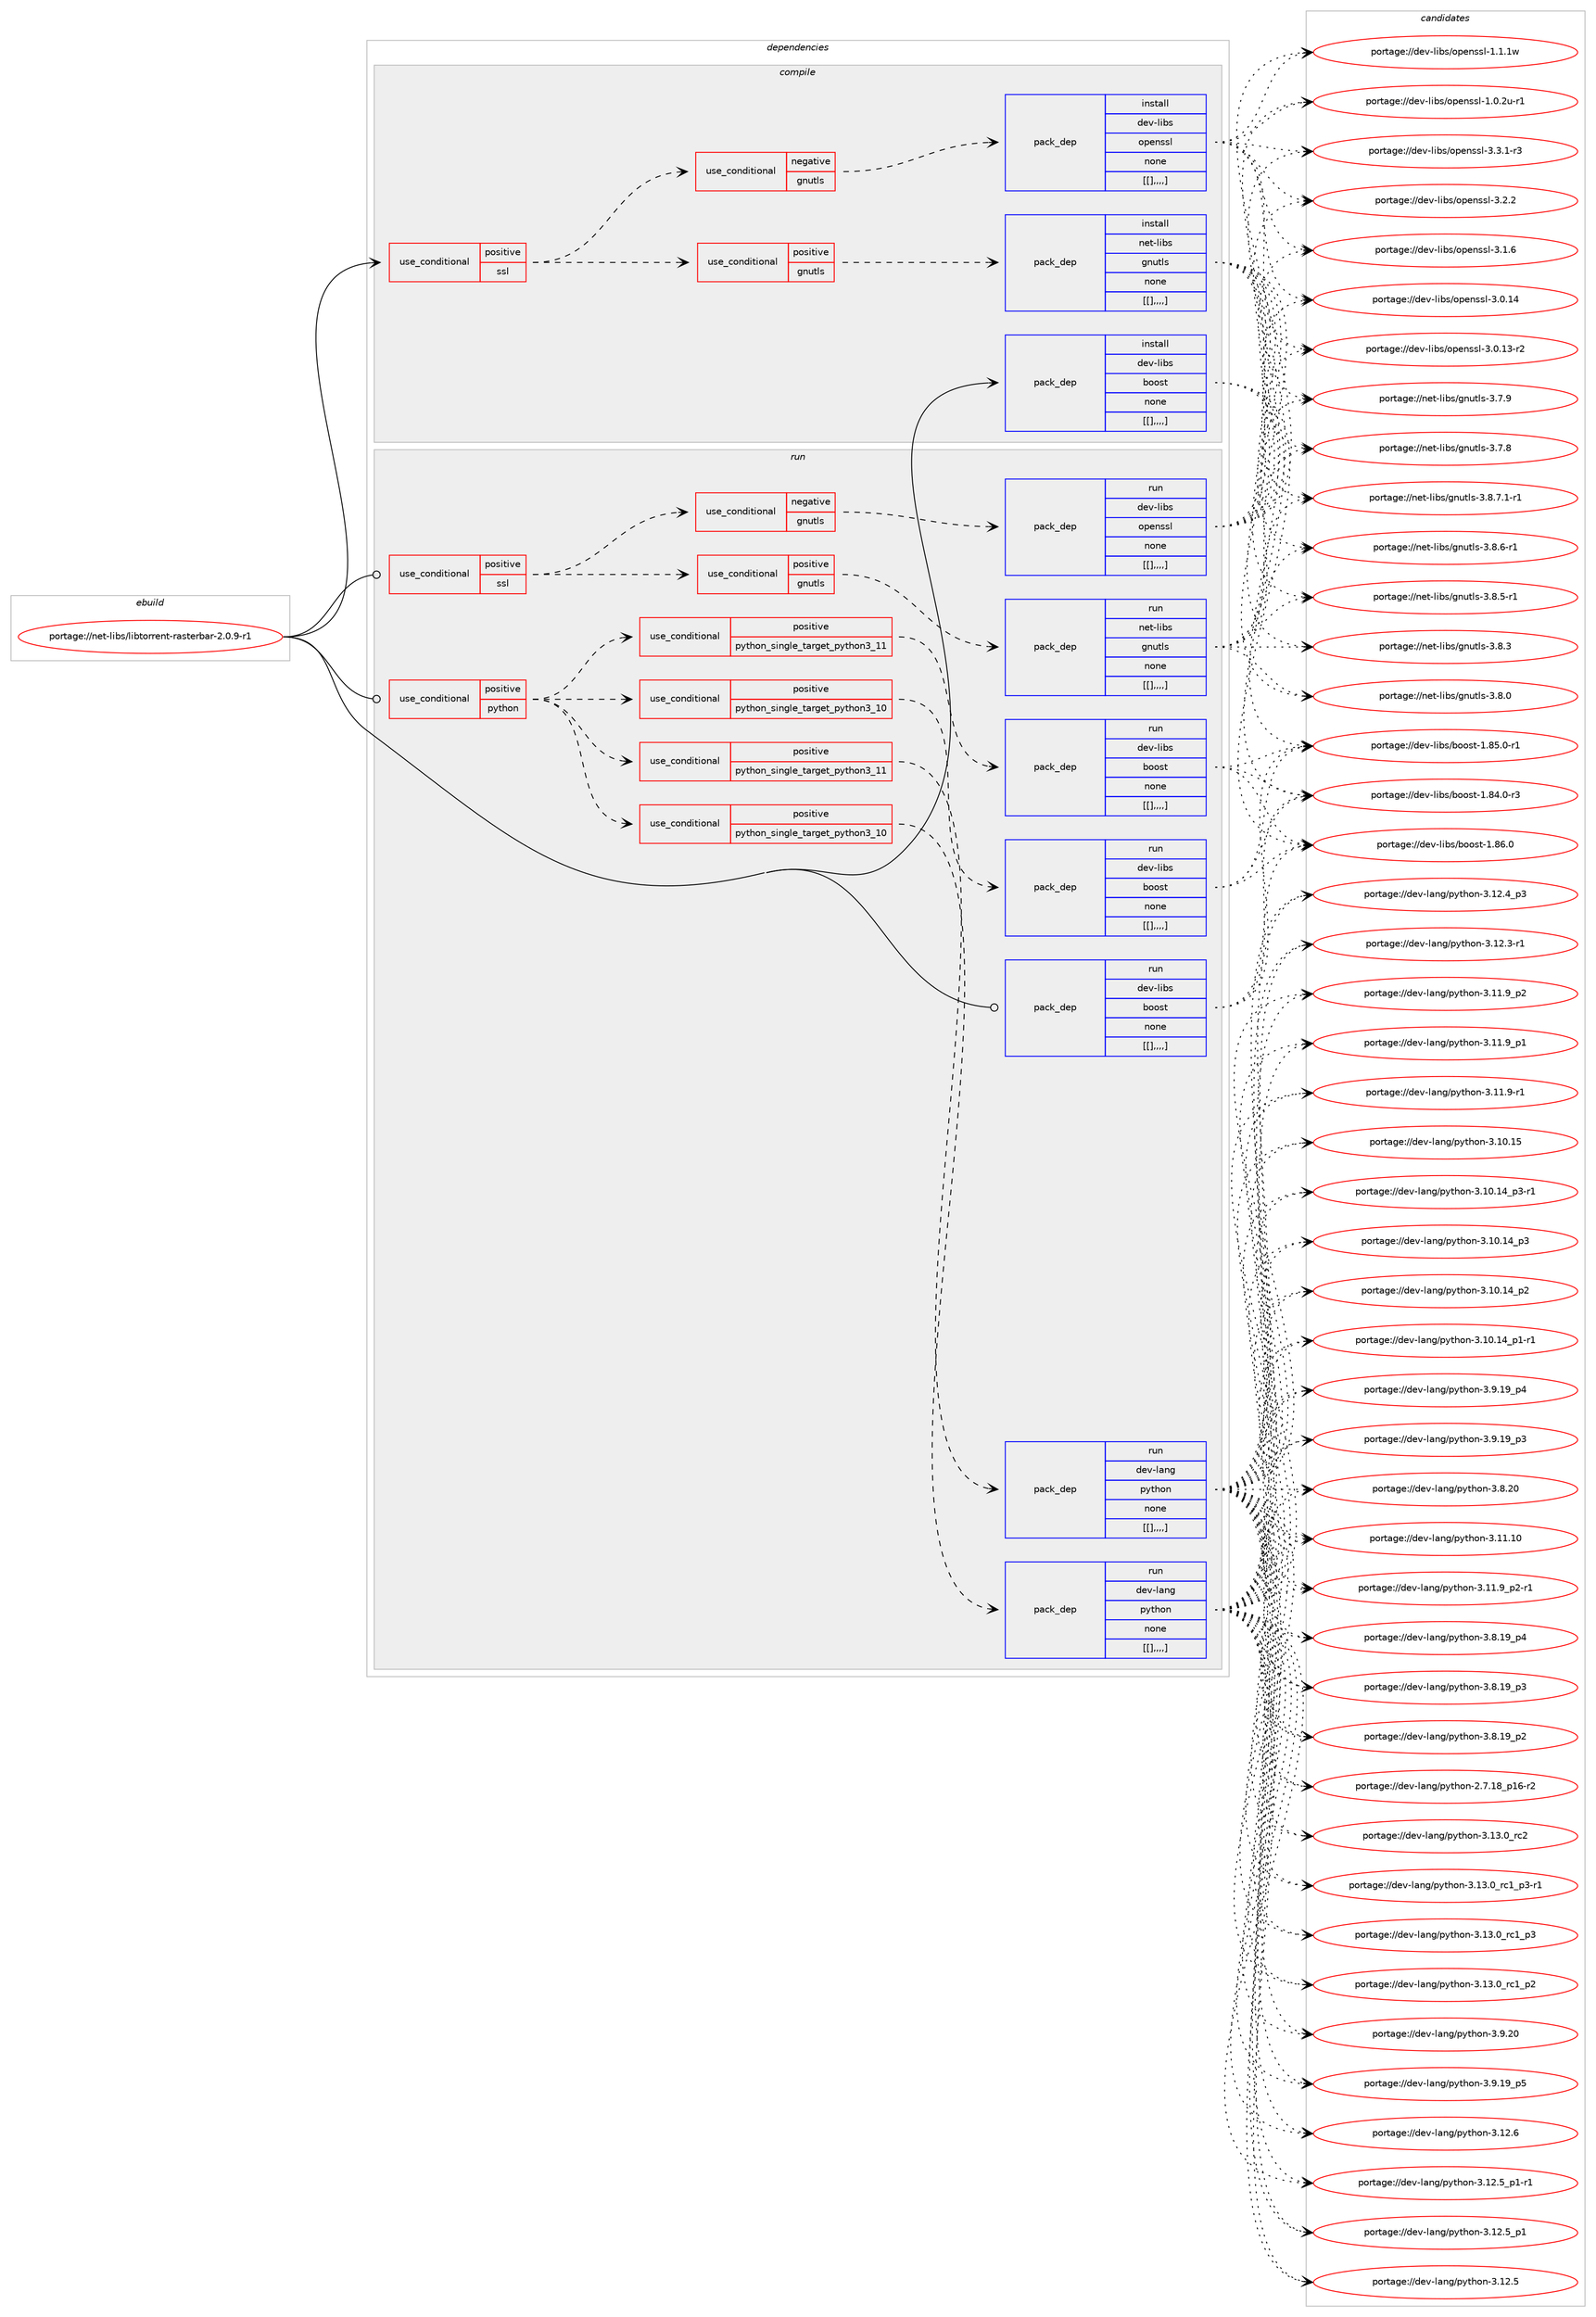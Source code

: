 digraph prolog {

# *************
# Graph options
# *************

newrank=true;
concentrate=true;
compound=true;
graph [rankdir=LR,fontname=Helvetica,fontsize=10,ranksep=1.5];#, ranksep=2.5, nodesep=0.2];
edge  [arrowhead=vee];
node  [fontname=Helvetica,fontsize=10];

# **********
# The ebuild
# **********

subgraph cluster_leftcol {
color=gray;
label=<<i>ebuild</i>>;
id [label="portage://net-libs/libtorrent-rasterbar-2.0.9-r1", color=red, width=4, href="../net-libs/libtorrent-rasterbar-2.0.9-r1.svg"];
}

# ****************
# The dependencies
# ****************

subgraph cluster_midcol {
color=gray;
label=<<i>dependencies</i>>;
subgraph cluster_compile {
fillcolor="#eeeeee";
style=filled;
label=<<i>compile</i>>;
subgraph cond98856 {
dependency379419 [label=<<TABLE BORDER="0" CELLBORDER="1" CELLSPACING="0" CELLPADDING="4"><TR><TD ROWSPAN="3" CELLPADDING="10">use_conditional</TD></TR><TR><TD>positive</TD></TR><TR><TD>ssl</TD></TR></TABLE>>, shape=none, color=red];
subgraph cond98857 {
dependency379420 [label=<<TABLE BORDER="0" CELLBORDER="1" CELLSPACING="0" CELLPADDING="4"><TR><TD ROWSPAN="3" CELLPADDING="10">use_conditional</TD></TR><TR><TD>positive</TD></TR><TR><TD>gnutls</TD></TR></TABLE>>, shape=none, color=red];
subgraph pack277744 {
dependency379421 [label=<<TABLE BORDER="0" CELLBORDER="1" CELLSPACING="0" CELLPADDING="4" WIDTH="220"><TR><TD ROWSPAN="6" CELLPADDING="30">pack_dep</TD></TR><TR><TD WIDTH="110">install</TD></TR><TR><TD>net-libs</TD></TR><TR><TD>gnutls</TD></TR><TR><TD>none</TD></TR><TR><TD>[[],,,,]</TD></TR></TABLE>>, shape=none, color=blue];
}
dependency379420:e -> dependency379421:w [weight=20,style="dashed",arrowhead="vee"];
}
dependency379419:e -> dependency379420:w [weight=20,style="dashed",arrowhead="vee"];
subgraph cond98858 {
dependency379422 [label=<<TABLE BORDER="0" CELLBORDER="1" CELLSPACING="0" CELLPADDING="4"><TR><TD ROWSPAN="3" CELLPADDING="10">use_conditional</TD></TR><TR><TD>negative</TD></TR><TR><TD>gnutls</TD></TR></TABLE>>, shape=none, color=red];
subgraph pack277745 {
dependency379423 [label=<<TABLE BORDER="0" CELLBORDER="1" CELLSPACING="0" CELLPADDING="4" WIDTH="220"><TR><TD ROWSPAN="6" CELLPADDING="30">pack_dep</TD></TR><TR><TD WIDTH="110">install</TD></TR><TR><TD>dev-libs</TD></TR><TR><TD>openssl</TD></TR><TR><TD>none</TD></TR><TR><TD>[[],,,,]</TD></TR></TABLE>>, shape=none, color=blue];
}
dependency379422:e -> dependency379423:w [weight=20,style="dashed",arrowhead="vee"];
}
dependency379419:e -> dependency379422:w [weight=20,style="dashed",arrowhead="vee"];
}
id:e -> dependency379419:w [weight=20,style="solid",arrowhead="vee"];
subgraph pack277746 {
dependency379424 [label=<<TABLE BORDER="0" CELLBORDER="1" CELLSPACING="0" CELLPADDING="4" WIDTH="220"><TR><TD ROWSPAN="6" CELLPADDING="30">pack_dep</TD></TR><TR><TD WIDTH="110">install</TD></TR><TR><TD>dev-libs</TD></TR><TR><TD>boost</TD></TR><TR><TD>none</TD></TR><TR><TD>[[],,,,]</TD></TR></TABLE>>, shape=none, color=blue];
}
id:e -> dependency379424:w [weight=20,style="solid",arrowhead="vee"];
}
subgraph cluster_compileandrun {
fillcolor="#eeeeee";
style=filled;
label=<<i>compile and run</i>>;
}
subgraph cluster_run {
fillcolor="#eeeeee";
style=filled;
label=<<i>run</i>>;
subgraph cond98859 {
dependency379425 [label=<<TABLE BORDER="0" CELLBORDER="1" CELLSPACING="0" CELLPADDING="4"><TR><TD ROWSPAN="3" CELLPADDING="10">use_conditional</TD></TR><TR><TD>positive</TD></TR><TR><TD>python</TD></TR></TABLE>>, shape=none, color=red];
subgraph cond98860 {
dependency379426 [label=<<TABLE BORDER="0" CELLBORDER="1" CELLSPACING="0" CELLPADDING="4"><TR><TD ROWSPAN="3" CELLPADDING="10">use_conditional</TD></TR><TR><TD>positive</TD></TR><TR><TD>python_single_target_python3_10</TD></TR></TABLE>>, shape=none, color=red];
subgraph pack277747 {
dependency379427 [label=<<TABLE BORDER="0" CELLBORDER="1" CELLSPACING="0" CELLPADDING="4" WIDTH="220"><TR><TD ROWSPAN="6" CELLPADDING="30">pack_dep</TD></TR><TR><TD WIDTH="110">run</TD></TR><TR><TD>dev-lang</TD></TR><TR><TD>python</TD></TR><TR><TD>none</TD></TR><TR><TD>[[],,,,]</TD></TR></TABLE>>, shape=none, color=blue];
}
dependency379426:e -> dependency379427:w [weight=20,style="dashed",arrowhead="vee"];
}
dependency379425:e -> dependency379426:w [weight=20,style="dashed",arrowhead="vee"];
subgraph cond98861 {
dependency379428 [label=<<TABLE BORDER="0" CELLBORDER="1" CELLSPACING="0" CELLPADDING="4"><TR><TD ROWSPAN="3" CELLPADDING="10">use_conditional</TD></TR><TR><TD>positive</TD></TR><TR><TD>python_single_target_python3_11</TD></TR></TABLE>>, shape=none, color=red];
subgraph pack277748 {
dependency379429 [label=<<TABLE BORDER="0" CELLBORDER="1" CELLSPACING="0" CELLPADDING="4" WIDTH="220"><TR><TD ROWSPAN="6" CELLPADDING="30">pack_dep</TD></TR><TR><TD WIDTH="110">run</TD></TR><TR><TD>dev-lang</TD></TR><TR><TD>python</TD></TR><TR><TD>none</TD></TR><TR><TD>[[],,,,]</TD></TR></TABLE>>, shape=none, color=blue];
}
dependency379428:e -> dependency379429:w [weight=20,style="dashed",arrowhead="vee"];
}
dependency379425:e -> dependency379428:w [weight=20,style="dashed",arrowhead="vee"];
subgraph cond98862 {
dependency379430 [label=<<TABLE BORDER="0" CELLBORDER="1" CELLSPACING="0" CELLPADDING="4"><TR><TD ROWSPAN="3" CELLPADDING="10">use_conditional</TD></TR><TR><TD>positive</TD></TR><TR><TD>python_single_target_python3_10</TD></TR></TABLE>>, shape=none, color=red];
subgraph pack277749 {
dependency379431 [label=<<TABLE BORDER="0" CELLBORDER="1" CELLSPACING="0" CELLPADDING="4" WIDTH="220"><TR><TD ROWSPAN="6" CELLPADDING="30">pack_dep</TD></TR><TR><TD WIDTH="110">run</TD></TR><TR><TD>dev-libs</TD></TR><TR><TD>boost</TD></TR><TR><TD>none</TD></TR><TR><TD>[[],,,,]</TD></TR></TABLE>>, shape=none, color=blue];
}
dependency379430:e -> dependency379431:w [weight=20,style="dashed",arrowhead="vee"];
}
dependency379425:e -> dependency379430:w [weight=20,style="dashed",arrowhead="vee"];
subgraph cond98863 {
dependency379432 [label=<<TABLE BORDER="0" CELLBORDER="1" CELLSPACING="0" CELLPADDING="4"><TR><TD ROWSPAN="3" CELLPADDING="10">use_conditional</TD></TR><TR><TD>positive</TD></TR><TR><TD>python_single_target_python3_11</TD></TR></TABLE>>, shape=none, color=red];
subgraph pack277750 {
dependency379433 [label=<<TABLE BORDER="0" CELLBORDER="1" CELLSPACING="0" CELLPADDING="4" WIDTH="220"><TR><TD ROWSPAN="6" CELLPADDING="30">pack_dep</TD></TR><TR><TD WIDTH="110">run</TD></TR><TR><TD>dev-libs</TD></TR><TR><TD>boost</TD></TR><TR><TD>none</TD></TR><TR><TD>[[],,,,]</TD></TR></TABLE>>, shape=none, color=blue];
}
dependency379432:e -> dependency379433:w [weight=20,style="dashed",arrowhead="vee"];
}
dependency379425:e -> dependency379432:w [weight=20,style="dashed",arrowhead="vee"];
}
id:e -> dependency379425:w [weight=20,style="solid",arrowhead="odot"];
subgraph cond98864 {
dependency379434 [label=<<TABLE BORDER="0" CELLBORDER="1" CELLSPACING="0" CELLPADDING="4"><TR><TD ROWSPAN="3" CELLPADDING="10">use_conditional</TD></TR><TR><TD>positive</TD></TR><TR><TD>ssl</TD></TR></TABLE>>, shape=none, color=red];
subgraph cond98865 {
dependency379435 [label=<<TABLE BORDER="0" CELLBORDER="1" CELLSPACING="0" CELLPADDING="4"><TR><TD ROWSPAN="3" CELLPADDING="10">use_conditional</TD></TR><TR><TD>positive</TD></TR><TR><TD>gnutls</TD></TR></TABLE>>, shape=none, color=red];
subgraph pack277751 {
dependency379436 [label=<<TABLE BORDER="0" CELLBORDER="1" CELLSPACING="0" CELLPADDING="4" WIDTH="220"><TR><TD ROWSPAN="6" CELLPADDING="30">pack_dep</TD></TR><TR><TD WIDTH="110">run</TD></TR><TR><TD>net-libs</TD></TR><TR><TD>gnutls</TD></TR><TR><TD>none</TD></TR><TR><TD>[[],,,,]</TD></TR></TABLE>>, shape=none, color=blue];
}
dependency379435:e -> dependency379436:w [weight=20,style="dashed",arrowhead="vee"];
}
dependency379434:e -> dependency379435:w [weight=20,style="dashed",arrowhead="vee"];
subgraph cond98866 {
dependency379437 [label=<<TABLE BORDER="0" CELLBORDER="1" CELLSPACING="0" CELLPADDING="4"><TR><TD ROWSPAN="3" CELLPADDING="10">use_conditional</TD></TR><TR><TD>negative</TD></TR><TR><TD>gnutls</TD></TR></TABLE>>, shape=none, color=red];
subgraph pack277752 {
dependency379438 [label=<<TABLE BORDER="0" CELLBORDER="1" CELLSPACING="0" CELLPADDING="4" WIDTH="220"><TR><TD ROWSPAN="6" CELLPADDING="30">pack_dep</TD></TR><TR><TD WIDTH="110">run</TD></TR><TR><TD>dev-libs</TD></TR><TR><TD>openssl</TD></TR><TR><TD>none</TD></TR><TR><TD>[[],,,,]</TD></TR></TABLE>>, shape=none, color=blue];
}
dependency379437:e -> dependency379438:w [weight=20,style="dashed",arrowhead="vee"];
}
dependency379434:e -> dependency379437:w [weight=20,style="dashed",arrowhead="vee"];
}
id:e -> dependency379434:w [weight=20,style="solid",arrowhead="odot"];
subgraph pack277753 {
dependency379439 [label=<<TABLE BORDER="0" CELLBORDER="1" CELLSPACING="0" CELLPADDING="4" WIDTH="220"><TR><TD ROWSPAN="6" CELLPADDING="30">pack_dep</TD></TR><TR><TD WIDTH="110">run</TD></TR><TR><TD>dev-libs</TD></TR><TR><TD>boost</TD></TR><TR><TD>none</TD></TR><TR><TD>[[],,,,]</TD></TR></TABLE>>, shape=none, color=blue];
}
id:e -> dependency379439:w [weight=20,style="solid",arrowhead="odot"];
}
}

# **************
# The candidates
# **************

subgraph cluster_choices {
rank=same;
color=gray;
label=<<i>candidates</i>>;

subgraph choice277744 {
color=black;
nodesep=1;
choice11010111645108105981154710311011711610811545514656465546494511449 [label="portage://net-libs/gnutls-3.8.7.1-r1", color=red, width=4,href="../net-libs/gnutls-3.8.7.1-r1.svg"];
choice1101011164510810598115471031101171161081154551465646544511449 [label="portage://net-libs/gnutls-3.8.6-r1", color=red, width=4,href="../net-libs/gnutls-3.8.6-r1.svg"];
choice1101011164510810598115471031101171161081154551465646534511449 [label="portage://net-libs/gnutls-3.8.5-r1", color=red, width=4,href="../net-libs/gnutls-3.8.5-r1.svg"];
choice110101116451081059811547103110117116108115455146564651 [label="portage://net-libs/gnutls-3.8.3", color=red, width=4,href="../net-libs/gnutls-3.8.3.svg"];
choice110101116451081059811547103110117116108115455146564648 [label="portage://net-libs/gnutls-3.8.0", color=red, width=4,href="../net-libs/gnutls-3.8.0.svg"];
choice110101116451081059811547103110117116108115455146554657 [label="portage://net-libs/gnutls-3.7.9", color=red, width=4,href="../net-libs/gnutls-3.7.9.svg"];
choice110101116451081059811547103110117116108115455146554656 [label="portage://net-libs/gnutls-3.7.8", color=red, width=4,href="../net-libs/gnutls-3.7.8.svg"];
dependency379421:e -> choice11010111645108105981154710311011711610811545514656465546494511449:w [style=dotted,weight="100"];
dependency379421:e -> choice1101011164510810598115471031101171161081154551465646544511449:w [style=dotted,weight="100"];
dependency379421:e -> choice1101011164510810598115471031101171161081154551465646534511449:w [style=dotted,weight="100"];
dependency379421:e -> choice110101116451081059811547103110117116108115455146564651:w [style=dotted,weight="100"];
dependency379421:e -> choice110101116451081059811547103110117116108115455146564648:w [style=dotted,weight="100"];
dependency379421:e -> choice110101116451081059811547103110117116108115455146554657:w [style=dotted,weight="100"];
dependency379421:e -> choice110101116451081059811547103110117116108115455146554656:w [style=dotted,weight="100"];
}
subgraph choice277745 {
color=black;
nodesep=1;
choice1001011184510810598115471111121011101151151084551465146494511451 [label="portage://dev-libs/openssl-3.3.1-r3", color=red, width=4,href="../dev-libs/openssl-3.3.1-r3.svg"];
choice100101118451081059811547111112101110115115108455146504650 [label="portage://dev-libs/openssl-3.2.2", color=red, width=4,href="../dev-libs/openssl-3.2.2.svg"];
choice100101118451081059811547111112101110115115108455146494654 [label="portage://dev-libs/openssl-3.1.6", color=red, width=4,href="../dev-libs/openssl-3.1.6.svg"];
choice10010111845108105981154711111210111011511510845514648464952 [label="portage://dev-libs/openssl-3.0.14", color=red, width=4,href="../dev-libs/openssl-3.0.14.svg"];
choice100101118451081059811547111112101110115115108455146484649514511450 [label="portage://dev-libs/openssl-3.0.13-r2", color=red, width=4,href="../dev-libs/openssl-3.0.13-r2.svg"];
choice100101118451081059811547111112101110115115108454946494649119 [label="portage://dev-libs/openssl-1.1.1w", color=red, width=4,href="../dev-libs/openssl-1.1.1w.svg"];
choice1001011184510810598115471111121011101151151084549464846501174511449 [label="portage://dev-libs/openssl-1.0.2u-r1", color=red, width=4,href="../dev-libs/openssl-1.0.2u-r1.svg"];
dependency379423:e -> choice1001011184510810598115471111121011101151151084551465146494511451:w [style=dotted,weight="100"];
dependency379423:e -> choice100101118451081059811547111112101110115115108455146504650:w [style=dotted,weight="100"];
dependency379423:e -> choice100101118451081059811547111112101110115115108455146494654:w [style=dotted,weight="100"];
dependency379423:e -> choice10010111845108105981154711111210111011511510845514648464952:w [style=dotted,weight="100"];
dependency379423:e -> choice100101118451081059811547111112101110115115108455146484649514511450:w [style=dotted,weight="100"];
dependency379423:e -> choice100101118451081059811547111112101110115115108454946494649119:w [style=dotted,weight="100"];
dependency379423:e -> choice1001011184510810598115471111121011101151151084549464846501174511449:w [style=dotted,weight="100"];
}
subgraph choice277746 {
color=black;
nodesep=1;
choice1001011184510810598115479811111111511645494656544648 [label="portage://dev-libs/boost-1.86.0", color=red, width=4,href="../dev-libs/boost-1.86.0.svg"];
choice10010111845108105981154798111111115116454946565346484511449 [label="portage://dev-libs/boost-1.85.0-r1", color=red, width=4,href="../dev-libs/boost-1.85.0-r1.svg"];
choice10010111845108105981154798111111115116454946565246484511451 [label="portage://dev-libs/boost-1.84.0-r3", color=red, width=4,href="../dev-libs/boost-1.84.0-r3.svg"];
dependency379424:e -> choice1001011184510810598115479811111111511645494656544648:w [style=dotted,weight="100"];
dependency379424:e -> choice10010111845108105981154798111111115116454946565346484511449:w [style=dotted,weight="100"];
dependency379424:e -> choice10010111845108105981154798111111115116454946565246484511451:w [style=dotted,weight="100"];
}
subgraph choice277747 {
color=black;
nodesep=1;
choice10010111845108971101034711212111610411111045514649514648951149950 [label="portage://dev-lang/python-3.13.0_rc2", color=red, width=4,href="../dev-lang/python-3.13.0_rc2.svg"];
choice1001011184510897110103471121211161041111104551464951464895114994995112514511449 [label="portage://dev-lang/python-3.13.0_rc1_p3-r1", color=red, width=4,href="../dev-lang/python-3.13.0_rc1_p3-r1.svg"];
choice100101118451089711010347112121116104111110455146495146489511499499511251 [label="portage://dev-lang/python-3.13.0_rc1_p3", color=red, width=4,href="../dev-lang/python-3.13.0_rc1_p3.svg"];
choice100101118451089711010347112121116104111110455146495146489511499499511250 [label="portage://dev-lang/python-3.13.0_rc1_p2", color=red, width=4,href="../dev-lang/python-3.13.0_rc1_p2.svg"];
choice10010111845108971101034711212111610411111045514649504654 [label="portage://dev-lang/python-3.12.6", color=red, width=4,href="../dev-lang/python-3.12.6.svg"];
choice1001011184510897110103471121211161041111104551464950465395112494511449 [label="portage://dev-lang/python-3.12.5_p1-r1", color=red, width=4,href="../dev-lang/python-3.12.5_p1-r1.svg"];
choice100101118451089711010347112121116104111110455146495046539511249 [label="portage://dev-lang/python-3.12.5_p1", color=red, width=4,href="../dev-lang/python-3.12.5_p1.svg"];
choice10010111845108971101034711212111610411111045514649504653 [label="portage://dev-lang/python-3.12.5", color=red, width=4,href="../dev-lang/python-3.12.5.svg"];
choice100101118451089711010347112121116104111110455146495046529511251 [label="portage://dev-lang/python-3.12.4_p3", color=red, width=4,href="../dev-lang/python-3.12.4_p3.svg"];
choice100101118451089711010347112121116104111110455146495046514511449 [label="portage://dev-lang/python-3.12.3-r1", color=red, width=4,href="../dev-lang/python-3.12.3-r1.svg"];
choice1001011184510897110103471121211161041111104551464949464948 [label="portage://dev-lang/python-3.11.10", color=red, width=4,href="../dev-lang/python-3.11.10.svg"];
choice1001011184510897110103471121211161041111104551464949465795112504511449 [label="portage://dev-lang/python-3.11.9_p2-r1", color=red, width=4,href="../dev-lang/python-3.11.9_p2-r1.svg"];
choice100101118451089711010347112121116104111110455146494946579511250 [label="portage://dev-lang/python-3.11.9_p2", color=red, width=4,href="../dev-lang/python-3.11.9_p2.svg"];
choice100101118451089711010347112121116104111110455146494946579511249 [label="portage://dev-lang/python-3.11.9_p1", color=red, width=4,href="../dev-lang/python-3.11.9_p1.svg"];
choice100101118451089711010347112121116104111110455146494946574511449 [label="portage://dev-lang/python-3.11.9-r1", color=red, width=4,href="../dev-lang/python-3.11.9-r1.svg"];
choice1001011184510897110103471121211161041111104551464948464953 [label="portage://dev-lang/python-3.10.15", color=red, width=4,href="../dev-lang/python-3.10.15.svg"];
choice100101118451089711010347112121116104111110455146494846495295112514511449 [label="portage://dev-lang/python-3.10.14_p3-r1", color=red, width=4,href="../dev-lang/python-3.10.14_p3-r1.svg"];
choice10010111845108971101034711212111610411111045514649484649529511251 [label="portage://dev-lang/python-3.10.14_p3", color=red, width=4,href="../dev-lang/python-3.10.14_p3.svg"];
choice10010111845108971101034711212111610411111045514649484649529511250 [label="portage://dev-lang/python-3.10.14_p2", color=red, width=4,href="../dev-lang/python-3.10.14_p2.svg"];
choice100101118451089711010347112121116104111110455146494846495295112494511449 [label="portage://dev-lang/python-3.10.14_p1-r1", color=red, width=4,href="../dev-lang/python-3.10.14_p1-r1.svg"];
choice10010111845108971101034711212111610411111045514657465048 [label="portage://dev-lang/python-3.9.20", color=red, width=4,href="../dev-lang/python-3.9.20.svg"];
choice100101118451089711010347112121116104111110455146574649579511253 [label="portage://dev-lang/python-3.9.19_p5", color=red, width=4,href="../dev-lang/python-3.9.19_p5.svg"];
choice100101118451089711010347112121116104111110455146574649579511252 [label="portage://dev-lang/python-3.9.19_p4", color=red, width=4,href="../dev-lang/python-3.9.19_p4.svg"];
choice100101118451089711010347112121116104111110455146574649579511251 [label="portage://dev-lang/python-3.9.19_p3", color=red, width=4,href="../dev-lang/python-3.9.19_p3.svg"];
choice10010111845108971101034711212111610411111045514656465048 [label="portage://dev-lang/python-3.8.20", color=red, width=4,href="../dev-lang/python-3.8.20.svg"];
choice100101118451089711010347112121116104111110455146564649579511252 [label="portage://dev-lang/python-3.8.19_p4", color=red, width=4,href="../dev-lang/python-3.8.19_p4.svg"];
choice100101118451089711010347112121116104111110455146564649579511251 [label="portage://dev-lang/python-3.8.19_p3", color=red, width=4,href="../dev-lang/python-3.8.19_p3.svg"];
choice100101118451089711010347112121116104111110455146564649579511250 [label="portage://dev-lang/python-3.8.19_p2", color=red, width=4,href="../dev-lang/python-3.8.19_p2.svg"];
choice100101118451089711010347112121116104111110455046554649569511249544511450 [label="portage://dev-lang/python-2.7.18_p16-r2", color=red, width=4,href="../dev-lang/python-2.7.18_p16-r2.svg"];
dependency379427:e -> choice10010111845108971101034711212111610411111045514649514648951149950:w [style=dotted,weight="100"];
dependency379427:e -> choice1001011184510897110103471121211161041111104551464951464895114994995112514511449:w [style=dotted,weight="100"];
dependency379427:e -> choice100101118451089711010347112121116104111110455146495146489511499499511251:w [style=dotted,weight="100"];
dependency379427:e -> choice100101118451089711010347112121116104111110455146495146489511499499511250:w [style=dotted,weight="100"];
dependency379427:e -> choice10010111845108971101034711212111610411111045514649504654:w [style=dotted,weight="100"];
dependency379427:e -> choice1001011184510897110103471121211161041111104551464950465395112494511449:w [style=dotted,weight="100"];
dependency379427:e -> choice100101118451089711010347112121116104111110455146495046539511249:w [style=dotted,weight="100"];
dependency379427:e -> choice10010111845108971101034711212111610411111045514649504653:w [style=dotted,weight="100"];
dependency379427:e -> choice100101118451089711010347112121116104111110455146495046529511251:w [style=dotted,weight="100"];
dependency379427:e -> choice100101118451089711010347112121116104111110455146495046514511449:w [style=dotted,weight="100"];
dependency379427:e -> choice1001011184510897110103471121211161041111104551464949464948:w [style=dotted,weight="100"];
dependency379427:e -> choice1001011184510897110103471121211161041111104551464949465795112504511449:w [style=dotted,weight="100"];
dependency379427:e -> choice100101118451089711010347112121116104111110455146494946579511250:w [style=dotted,weight="100"];
dependency379427:e -> choice100101118451089711010347112121116104111110455146494946579511249:w [style=dotted,weight="100"];
dependency379427:e -> choice100101118451089711010347112121116104111110455146494946574511449:w [style=dotted,weight="100"];
dependency379427:e -> choice1001011184510897110103471121211161041111104551464948464953:w [style=dotted,weight="100"];
dependency379427:e -> choice100101118451089711010347112121116104111110455146494846495295112514511449:w [style=dotted,weight="100"];
dependency379427:e -> choice10010111845108971101034711212111610411111045514649484649529511251:w [style=dotted,weight="100"];
dependency379427:e -> choice10010111845108971101034711212111610411111045514649484649529511250:w [style=dotted,weight="100"];
dependency379427:e -> choice100101118451089711010347112121116104111110455146494846495295112494511449:w [style=dotted,weight="100"];
dependency379427:e -> choice10010111845108971101034711212111610411111045514657465048:w [style=dotted,weight="100"];
dependency379427:e -> choice100101118451089711010347112121116104111110455146574649579511253:w [style=dotted,weight="100"];
dependency379427:e -> choice100101118451089711010347112121116104111110455146574649579511252:w [style=dotted,weight="100"];
dependency379427:e -> choice100101118451089711010347112121116104111110455146574649579511251:w [style=dotted,weight="100"];
dependency379427:e -> choice10010111845108971101034711212111610411111045514656465048:w [style=dotted,weight="100"];
dependency379427:e -> choice100101118451089711010347112121116104111110455146564649579511252:w [style=dotted,weight="100"];
dependency379427:e -> choice100101118451089711010347112121116104111110455146564649579511251:w [style=dotted,weight="100"];
dependency379427:e -> choice100101118451089711010347112121116104111110455146564649579511250:w [style=dotted,weight="100"];
dependency379427:e -> choice100101118451089711010347112121116104111110455046554649569511249544511450:w [style=dotted,weight="100"];
}
subgraph choice277748 {
color=black;
nodesep=1;
choice10010111845108971101034711212111610411111045514649514648951149950 [label="portage://dev-lang/python-3.13.0_rc2", color=red, width=4,href="../dev-lang/python-3.13.0_rc2.svg"];
choice1001011184510897110103471121211161041111104551464951464895114994995112514511449 [label="portage://dev-lang/python-3.13.0_rc1_p3-r1", color=red, width=4,href="../dev-lang/python-3.13.0_rc1_p3-r1.svg"];
choice100101118451089711010347112121116104111110455146495146489511499499511251 [label="portage://dev-lang/python-3.13.0_rc1_p3", color=red, width=4,href="../dev-lang/python-3.13.0_rc1_p3.svg"];
choice100101118451089711010347112121116104111110455146495146489511499499511250 [label="portage://dev-lang/python-3.13.0_rc1_p2", color=red, width=4,href="../dev-lang/python-3.13.0_rc1_p2.svg"];
choice10010111845108971101034711212111610411111045514649504654 [label="portage://dev-lang/python-3.12.6", color=red, width=4,href="../dev-lang/python-3.12.6.svg"];
choice1001011184510897110103471121211161041111104551464950465395112494511449 [label="portage://dev-lang/python-3.12.5_p1-r1", color=red, width=4,href="../dev-lang/python-3.12.5_p1-r1.svg"];
choice100101118451089711010347112121116104111110455146495046539511249 [label="portage://dev-lang/python-3.12.5_p1", color=red, width=4,href="../dev-lang/python-3.12.5_p1.svg"];
choice10010111845108971101034711212111610411111045514649504653 [label="portage://dev-lang/python-3.12.5", color=red, width=4,href="../dev-lang/python-3.12.5.svg"];
choice100101118451089711010347112121116104111110455146495046529511251 [label="portage://dev-lang/python-3.12.4_p3", color=red, width=4,href="../dev-lang/python-3.12.4_p3.svg"];
choice100101118451089711010347112121116104111110455146495046514511449 [label="portage://dev-lang/python-3.12.3-r1", color=red, width=4,href="../dev-lang/python-3.12.3-r1.svg"];
choice1001011184510897110103471121211161041111104551464949464948 [label="portage://dev-lang/python-3.11.10", color=red, width=4,href="../dev-lang/python-3.11.10.svg"];
choice1001011184510897110103471121211161041111104551464949465795112504511449 [label="portage://dev-lang/python-3.11.9_p2-r1", color=red, width=4,href="../dev-lang/python-3.11.9_p2-r1.svg"];
choice100101118451089711010347112121116104111110455146494946579511250 [label="portage://dev-lang/python-3.11.9_p2", color=red, width=4,href="../dev-lang/python-3.11.9_p2.svg"];
choice100101118451089711010347112121116104111110455146494946579511249 [label="portage://dev-lang/python-3.11.9_p1", color=red, width=4,href="../dev-lang/python-3.11.9_p1.svg"];
choice100101118451089711010347112121116104111110455146494946574511449 [label="portage://dev-lang/python-3.11.9-r1", color=red, width=4,href="../dev-lang/python-3.11.9-r1.svg"];
choice1001011184510897110103471121211161041111104551464948464953 [label="portage://dev-lang/python-3.10.15", color=red, width=4,href="../dev-lang/python-3.10.15.svg"];
choice100101118451089711010347112121116104111110455146494846495295112514511449 [label="portage://dev-lang/python-3.10.14_p3-r1", color=red, width=4,href="../dev-lang/python-3.10.14_p3-r1.svg"];
choice10010111845108971101034711212111610411111045514649484649529511251 [label="portage://dev-lang/python-3.10.14_p3", color=red, width=4,href="../dev-lang/python-3.10.14_p3.svg"];
choice10010111845108971101034711212111610411111045514649484649529511250 [label="portage://dev-lang/python-3.10.14_p2", color=red, width=4,href="../dev-lang/python-3.10.14_p2.svg"];
choice100101118451089711010347112121116104111110455146494846495295112494511449 [label="portage://dev-lang/python-3.10.14_p1-r1", color=red, width=4,href="../dev-lang/python-3.10.14_p1-r1.svg"];
choice10010111845108971101034711212111610411111045514657465048 [label="portage://dev-lang/python-3.9.20", color=red, width=4,href="../dev-lang/python-3.9.20.svg"];
choice100101118451089711010347112121116104111110455146574649579511253 [label="portage://dev-lang/python-3.9.19_p5", color=red, width=4,href="../dev-lang/python-3.9.19_p5.svg"];
choice100101118451089711010347112121116104111110455146574649579511252 [label="portage://dev-lang/python-3.9.19_p4", color=red, width=4,href="../dev-lang/python-3.9.19_p4.svg"];
choice100101118451089711010347112121116104111110455146574649579511251 [label="portage://dev-lang/python-3.9.19_p3", color=red, width=4,href="../dev-lang/python-3.9.19_p3.svg"];
choice10010111845108971101034711212111610411111045514656465048 [label="portage://dev-lang/python-3.8.20", color=red, width=4,href="../dev-lang/python-3.8.20.svg"];
choice100101118451089711010347112121116104111110455146564649579511252 [label="portage://dev-lang/python-3.8.19_p4", color=red, width=4,href="../dev-lang/python-3.8.19_p4.svg"];
choice100101118451089711010347112121116104111110455146564649579511251 [label="portage://dev-lang/python-3.8.19_p3", color=red, width=4,href="../dev-lang/python-3.8.19_p3.svg"];
choice100101118451089711010347112121116104111110455146564649579511250 [label="portage://dev-lang/python-3.8.19_p2", color=red, width=4,href="../dev-lang/python-3.8.19_p2.svg"];
choice100101118451089711010347112121116104111110455046554649569511249544511450 [label="portage://dev-lang/python-2.7.18_p16-r2", color=red, width=4,href="../dev-lang/python-2.7.18_p16-r2.svg"];
dependency379429:e -> choice10010111845108971101034711212111610411111045514649514648951149950:w [style=dotted,weight="100"];
dependency379429:e -> choice1001011184510897110103471121211161041111104551464951464895114994995112514511449:w [style=dotted,weight="100"];
dependency379429:e -> choice100101118451089711010347112121116104111110455146495146489511499499511251:w [style=dotted,weight="100"];
dependency379429:e -> choice100101118451089711010347112121116104111110455146495146489511499499511250:w [style=dotted,weight="100"];
dependency379429:e -> choice10010111845108971101034711212111610411111045514649504654:w [style=dotted,weight="100"];
dependency379429:e -> choice1001011184510897110103471121211161041111104551464950465395112494511449:w [style=dotted,weight="100"];
dependency379429:e -> choice100101118451089711010347112121116104111110455146495046539511249:w [style=dotted,weight="100"];
dependency379429:e -> choice10010111845108971101034711212111610411111045514649504653:w [style=dotted,weight="100"];
dependency379429:e -> choice100101118451089711010347112121116104111110455146495046529511251:w [style=dotted,weight="100"];
dependency379429:e -> choice100101118451089711010347112121116104111110455146495046514511449:w [style=dotted,weight="100"];
dependency379429:e -> choice1001011184510897110103471121211161041111104551464949464948:w [style=dotted,weight="100"];
dependency379429:e -> choice1001011184510897110103471121211161041111104551464949465795112504511449:w [style=dotted,weight="100"];
dependency379429:e -> choice100101118451089711010347112121116104111110455146494946579511250:w [style=dotted,weight="100"];
dependency379429:e -> choice100101118451089711010347112121116104111110455146494946579511249:w [style=dotted,weight="100"];
dependency379429:e -> choice100101118451089711010347112121116104111110455146494946574511449:w [style=dotted,weight="100"];
dependency379429:e -> choice1001011184510897110103471121211161041111104551464948464953:w [style=dotted,weight="100"];
dependency379429:e -> choice100101118451089711010347112121116104111110455146494846495295112514511449:w [style=dotted,weight="100"];
dependency379429:e -> choice10010111845108971101034711212111610411111045514649484649529511251:w [style=dotted,weight="100"];
dependency379429:e -> choice10010111845108971101034711212111610411111045514649484649529511250:w [style=dotted,weight="100"];
dependency379429:e -> choice100101118451089711010347112121116104111110455146494846495295112494511449:w [style=dotted,weight="100"];
dependency379429:e -> choice10010111845108971101034711212111610411111045514657465048:w [style=dotted,weight="100"];
dependency379429:e -> choice100101118451089711010347112121116104111110455146574649579511253:w [style=dotted,weight="100"];
dependency379429:e -> choice100101118451089711010347112121116104111110455146574649579511252:w [style=dotted,weight="100"];
dependency379429:e -> choice100101118451089711010347112121116104111110455146574649579511251:w [style=dotted,weight="100"];
dependency379429:e -> choice10010111845108971101034711212111610411111045514656465048:w [style=dotted,weight="100"];
dependency379429:e -> choice100101118451089711010347112121116104111110455146564649579511252:w [style=dotted,weight="100"];
dependency379429:e -> choice100101118451089711010347112121116104111110455146564649579511251:w [style=dotted,weight="100"];
dependency379429:e -> choice100101118451089711010347112121116104111110455146564649579511250:w [style=dotted,weight="100"];
dependency379429:e -> choice100101118451089711010347112121116104111110455046554649569511249544511450:w [style=dotted,weight="100"];
}
subgraph choice277749 {
color=black;
nodesep=1;
choice1001011184510810598115479811111111511645494656544648 [label="portage://dev-libs/boost-1.86.0", color=red, width=4,href="../dev-libs/boost-1.86.0.svg"];
choice10010111845108105981154798111111115116454946565346484511449 [label="portage://dev-libs/boost-1.85.0-r1", color=red, width=4,href="../dev-libs/boost-1.85.0-r1.svg"];
choice10010111845108105981154798111111115116454946565246484511451 [label="portage://dev-libs/boost-1.84.0-r3", color=red, width=4,href="../dev-libs/boost-1.84.0-r3.svg"];
dependency379431:e -> choice1001011184510810598115479811111111511645494656544648:w [style=dotted,weight="100"];
dependency379431:e -> choice10010111845108105981154798111111115116454946565346484511449:w [style=dotted,weight="100"];
dependency379431:e -> choice10010111845108105981154798111111115116454946565246484511451:w [style=dotted,weight="100"];
}
subgraph choice277750 {
color=black;
nodesep=1;
choice1001011184510810598115479811111111511645494656544648 [label="portage://dev-libs/boost-1.86.0", color=red, width=4,href="../dev-libs/boost-1.86.0.svg"];
choice10010111845108105981154798111111115116454946565346484511449 [label="portage://dev-libs/boost-1.85.0-r1", color=red, width=4,href="../dev-libs/boost-1.85.0-r1.svg"];
choice10010111845108105981154798111111115116454946565246484511451 [label="portage://dev-libs/boost-1.84.0-r3", color=red, width=4,href="../dev-libs/boost-1.84.0-r3.svg"];
dependency379433:e -> choice1001011184510810598115479811111111511645494656544648:w [style=dotted,weight="100"];
dependency379433:e -> choice10010111845108105981154798111111115116454946565346484511449:w [style=dotted,weight="100"];
dependency379433:e -> choice10010111845108105981154798111111115116454946565246484511451:w [style=dotted,weight="100"];
}
subgraph choice277751 {
color=black;
nodesep=1;
choice11010111645108105981154710311011711610811545514656465546494511449 [label="portage://net-libs/gnutls-3.8.7.1-r1", color=red, width=4,href="../net-libs/gnutls-3.8.7.1-r1.svg"];
choice1101011164510810598115471031101171161081154551465646544511449 [label="portage://net-libs/gnutls-3.8.6-r1", color=red, width=4,href="../net-libs/gnutls-3.8.6-r1.svg"];
choice1101011164510810598115471031101171161081154551465646534511449 [label="portage://net-libs/gnutls-3.8.5-r1", color=red, width=4,href="../net-libs/gnutls-3.8.5-r1.svg"];
choice110101116451081059811547103110117116108115455146564651 [label="portage://net-libs/gnutls-3.8.3", color=red, width=4,href="../net-libs/gnutls-3.8.3.svg"];
choice110101116451081059811547103110117116108115455146564648 [label="portage://net-libs/gnutls-3.8.0", color=red, width=4,href="../net-libs/gnutls-3.8.0.svg"];
choice110101116451081059811547103110117116108115455146554657 [label="portage://net-libs/gnutls-3.7.9", color=red, width=4,href="../net-libs/gnutls-3.7.9.svg"];
choice110101116451081059811547103110117116108115455146554656 [label="portage://net-libs/gnutls-3.7.8", color=red, width=4,href="../net-libs/gnutls-3.7.8.svg"];
dependency379436:e -> choice11010111645108105981154710311011711610811545514656465546494511449:w [style=dotted,weight="100"];
dependency379436:e -> choice1101011164510810598115471031101171161081154551465646544511449:w [style=dotted,weight="100"];
dependency379436:e -> choice1101011164510810598115471031101171161081154551465646534511449:w [style=dotted,weight="100"];
dependency379436:e -> choice110101116451081059811547103110117116108115455146564651:w [style=dotted,weight="100"];
dependency379436:e -> choice110101116451081059811547103110117116108115455146564648:w [style=dotted,weight="100"];
dependency379436:e -> choice110101116451081059811547103110117116108115455146554657:w [style=dotted,weight="100"];
dependency379436:e -> choice110101116451081059811547103110117116108115455146554656:w [style=dotted,weight="100"];
}
subgraph choice277752 {
color=black;
nodesep=1;
choice1001011184510810598115471111121011101151151084551465146494511451 [label="portage://dev-libs/openssl-3.3.1-r3", color=red, width=4,href="../dev-libs/openssl-3.3.1-r3.svg"];
choice100101118451081059811547111112101110115115108455146504650 [label="portage://dev-libs/openssl-3.2.2", color=red, width=4,href="../dev-libs/openssl-3.2.2.svg"];
choice100101118451081059811547111112101110115115108455146494654 [label="portage://dev-libs/openssl-3.1.6", color=red, width=4,href="../dev-libs/openssl-3.1.6.svg"];
choice10010111845108105981154711111210111011511510845514648464952 [label="portage://dev-libs/openssl-3.0.14", color=red, width=4,href="../dev-libs/openssl-3.0.14.svg"];
choice100101118451081059811547111112101110115115108455146484649514511450 [label="portage://dev-libs/openssl-3.0.13-r2", color=red, width=4,href="../dev-libs/openssl-3.0.13-r2.svg"];
choice100101118451081059811547111112101110115115108454946494649119 [label="portage://dev-libs/openssl-1.1.1w", color=red, width=4,href="../dev-libs/openssl-1.1.1w.svg"];
choice1001011184510810598115471111121011101151151084549464846501174511449 [label="portage://dev-libs/openssl-1.0.2u-r1", color=red, width=4,href="../dev-libs/openssl-1.0.2u-r1.svg"];
dependency379438:e -> choice1001011184510810598115471111121011101151151084551465146494511451:w [style=dotted,weight="100"];
dependency379438:e -> choice100101118451081059811547111112101110115115108455146504650:w [style=dotted,weight="100"];
dependency379438:e -> choice100101118451081059811547111112101110115115108455146494654:w [style=dotted,weight="100"];
dependency379438:e -> choice10010111845108105981154711111210111011511510845514648464952:w [style=dotted,weight="100"];
dependency379438:e -> choice100101118451081059811547111112101110115115108455146484649514511450:w [style=dotted,weight="100"];
dependency379438:e -> choice100101118451081059811547111112101110115115108454946494649119:w [style=dotted,weight="100"];
dependency379438:e -> choice1001011184510810598115471111121011101151151084549464846501174511449:w [style=dotted,weight="100"];
}
subgraph choice277753 {
color=black;
nodesep=1;
choice1001011184510810598115479811111111511645494656544648 [label="portage://dev-libs/boost-1.86.0", color=red, width=4,href="../dev-libs/boost-1.86.0.svg"];
choice10010111845108105981154798111111115116454946565346484511449 [label="portage://dev-libs/boost-1.85.0-r1", color=red, width=4,href="../dev-libs/boost-1.85.0-r1.svg"];
choice10010111845108105981154798111111115116454946565246484511451 [label="portage://dev-libs/boost-1.84.0-r3", color=red, width=4,href="../dev-libs/boost-1.84.0-r3.svg"];
dependency379439:e -> choice1001011184510810598115479811111111511645494656544648:w [style=dotted,weight="100"];
dependency379439:e -> choice10010111845108105981154798111111115116454946565346484511449:w [style=dotted,weight="100"];
dependency379439:e -> choice10010111845108105981154798111111115116454946565246484511451:w [style=dotted,weight="100"];
}
}

}
